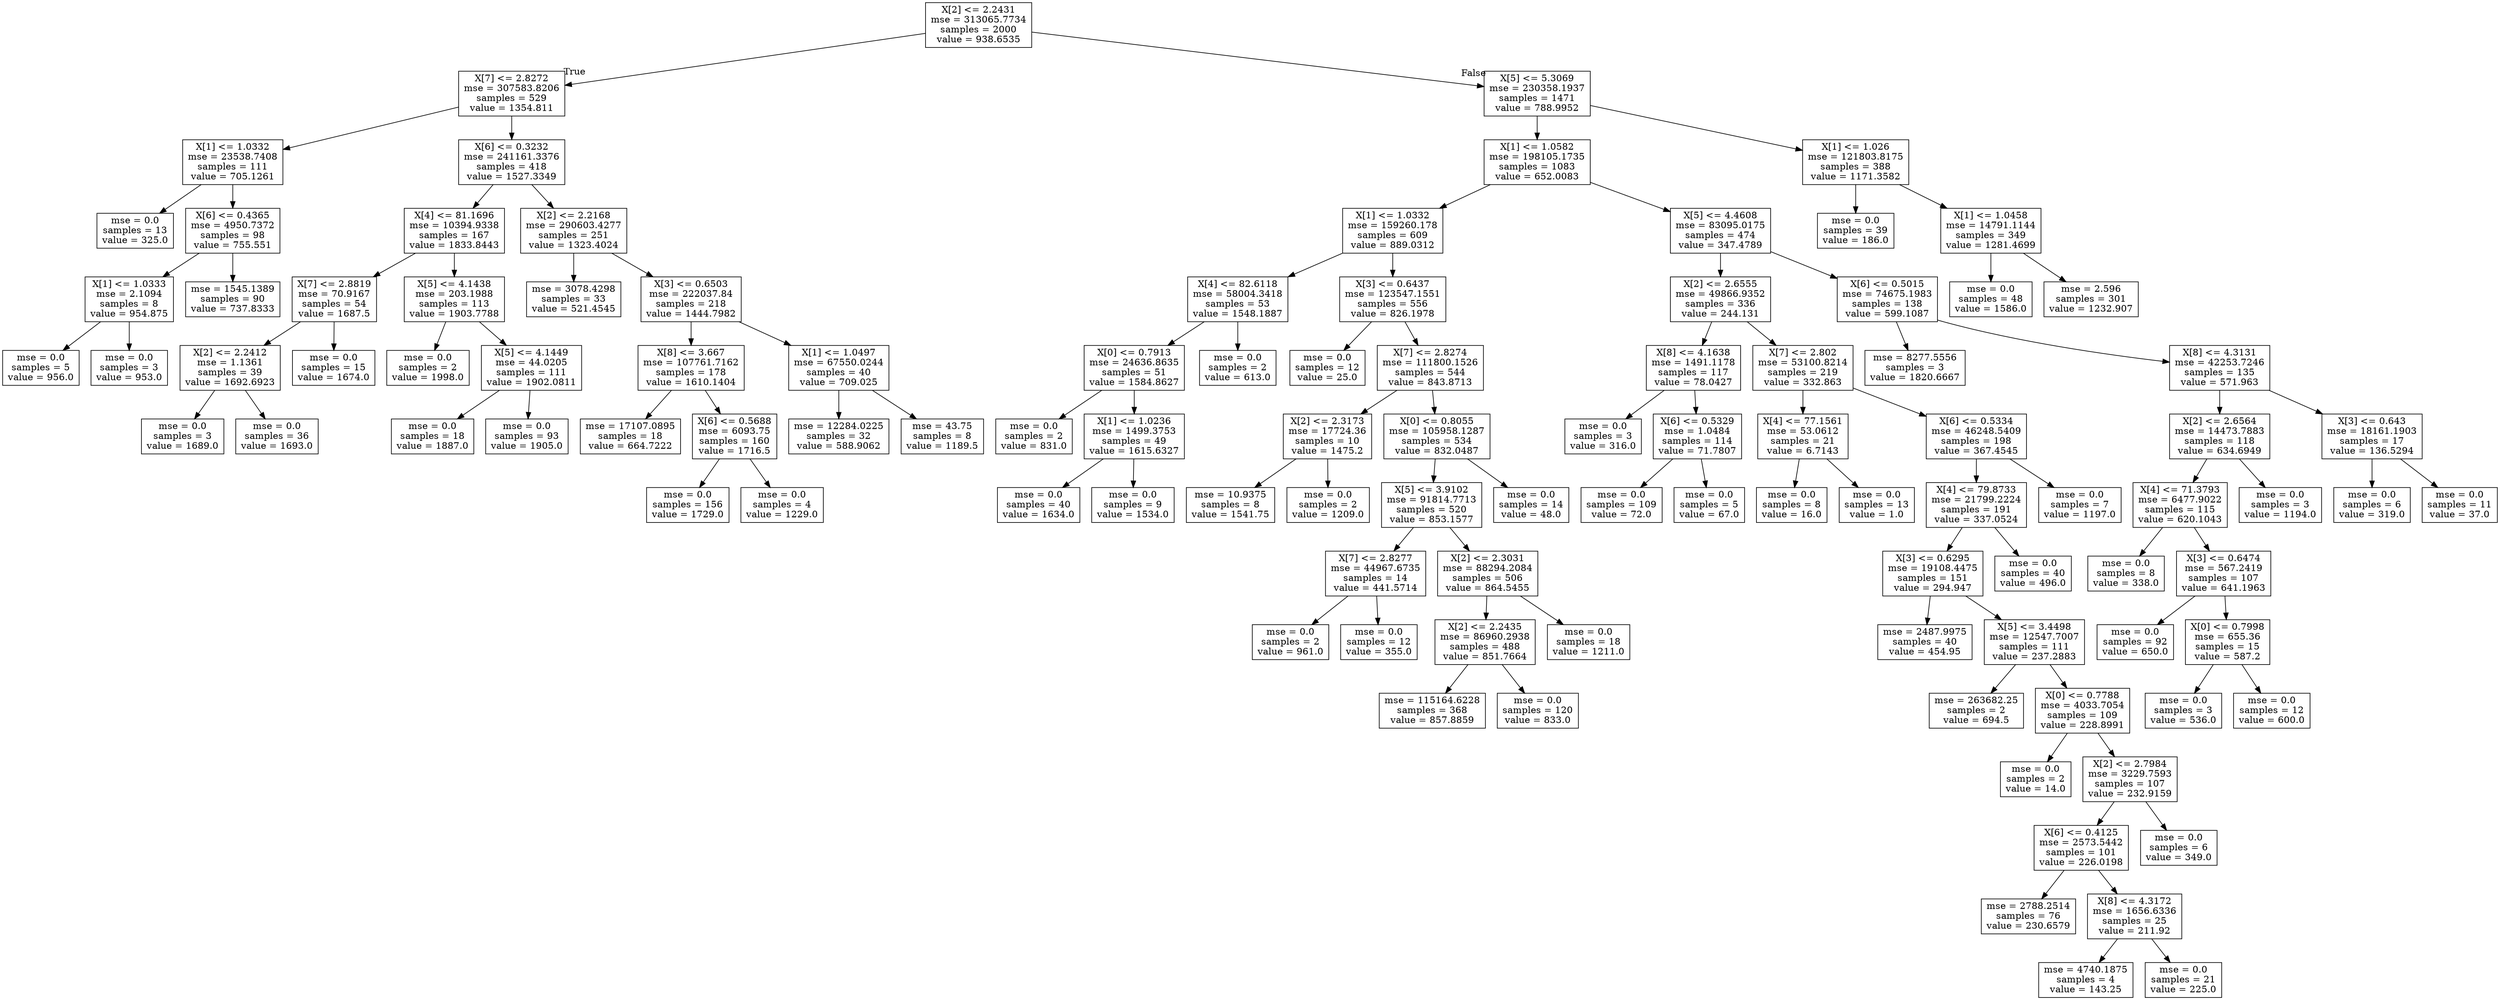 digraph Tree {
node [shape=box] ;
0 [label="X[2] <= 2.2431\nmse = 313065.7734\nsamples = 2000\nvalue = 938.6535"] ;
1 [label="X[7] <= 2.8272\nmse = 307583.8206\nsamples = 529\nvalue = 1354.811"] ;
0 -> 1 [labeldistance=2.5, labelangle=45, headlabel="True"] ;
2 [label="X[1] <= 1.0332\nmse = 23538.7408\nsamples = 111\nvalue = 705.1261"] ;
1 -> 2 ;
3 [label="mse = 0.0\nsamples = 13\nvalue = 325.0"] ;
2 -> 3 ;
4 [label="X[6] <= 0.4365\nmse = 4950.7372\nsamples = 98\nvalue = 755.551"] ;
2 -> 4 ;
5 [label="X[1] <= 1.0333\nmse = 2.1094\nsamples = 8\nvalue = 954.875"] ;
4 -> 5 ;
6 [label="mse = 0.0\nsamples = 5\nvalue = 956.0"] ;
5 -> 6 ;
7 [label="mse = 0.0\nsamples = 3\nvalue = 953.0"] ;
5 -> 7 ;
8 [label="mse = 1545.1389\nsamples = 90\nvalue = 737.8333"] ;
4 -> 8 ;
9 [label="X[6] <= 0.3232\nmse = 241161.3376\nsamples = 418\nvalue = 1527.3349"] ;
1 -> 9 ;
10 [label="X[4] <= 81.1696\nmse = 10394.9338\nsamples = 167\nvalue = 1833.8443"] ;
9 -> 10 ;
11 [label="X[7] <= 2.8819\nmse = 70.9167\nsamples = 54\nvalue = 1687.5"] ;
10 -> 11 ;
12 [label="X[2] <= 2.2412\nmse = 1.1361\nsamples = 39\nvalue = 1692.6923"] ;
11 -> 12 ;
13 [label="mse = 0.0\nsamples = 3\nvalue = 1689.0"] ;
12 -> 13 ;
14 [label="mse = 0.0\nsamples = 36\nvalue = 1693.0"] ;
12 -> 14 ;
15 [label="mse = 0.0\nsamples = 15\nvalue = 1674.0"] ;
11 -> 15 ;
16 [label="X[5] <= 4.1438\nmse = 203.1988\nsamples = 113\nvalue = 1903.7788"] ;
10 -> 16 ;
17 [label="mse = 0.0\nsamples = 2\nvalue = 1998.0"] ;
16 -> 17 ;
18 [label="X[5] <= 4.1449\nmse = 44.0205\nsamples = 111\nvalue = 1902.0811"] ;
16 -> 18 ;
19 [label="mse = 0.0\nsamples = 18\nvalue = 1887.0"] ;
18 -> 19 ;
20 [label="mse = 0.0\nsamples = 93\nvalue = 1905.0"] ;
18 -> 20 ;
21 [label="X[2] <= 2.2168\nmse = 290603.4277\nsamples = 251\nvalue = 1323.4024"] ;
9 -> 21 ;
22 [label="mse = 3078.4298\nsamples = 33\nvalue = 521.4545"] ;
21 -> 22 ;
23 [label="X[3] <= 0.6503\nmse = 222037.84\nsamples = 218\nvalue = 1444.7982"] ;
21 -> 23 ;
24 [label="X[8] <= 3.667\nmse = 107761.7162\nsamples = 178\nvalue = 1610.1404"] ;
23 -> 24 ;
25 [label="mse = 17107.0895\nsamples = 18\nvalue = 664.7222"] ;
24 -> 25 ;
26 [label="X[6] <= 0.5688\nmse = 6093.75\nsamples = 160\nvalue = 1716.5"] ;
24 -> 26 ;
27 [label="mse = 0.0\nsamples = 156\nvalue = 1729.0"] ;
26 -> 27 ;
28 [label="mse = 0.0\nsamples = 4\nvalue = 1229.0"] ;
26 -> 28 ;
29 [label="X[1] <= 1.0497\nmse = 67550.0244\nsamples = 40\nvalue = 709.025"] ;
23 -> 29 ;
30 [label="mse = 12284.0225\nsamples = 32\nvalue = 588.9062"] ;
29 -> 30 ;
31 [label="mse = 43.75\nsamples = 8\nvalue = 1189.5"] ;
29 -> 31 ;
32 [label="X[5] <= 5.3069\nmse = 230358.1937\nsamples = 1471\nvalue = 788.9952"] ;
0 -> 32 [labeldistance=2.5, labelangle=-45, headlabel="False"] ;
33 [label="X[1] <= 1.0582\nmse = 198105.1735\nsamples = 1083\nvalue = 652.0083"] ;
32 -> 33 ;
34 [label="X[1] <= 1.0332\nmse = 159260.178\nsamples = 609\nvalue = 889.0312"] ;
33 -> 34 ;
35 [label="X[4] <= 82.6118\nmse = 58004.3418\nsamples = 53\nvalue = 1548.1887"] ;
34 -> 35 ;
36 [label="X[0] <= 0.7913\nmse = 24636.8635\nsamples = 51\nvalue = 1584.8627"] ;
35 -> 36 ;
37 [label="mse = 0.0\nsamples = 2\nvalue = 831.0"] ;
36 -> 37 ;
38 [label="X[1] <= 1.0236\nmse = 1499.3753\nsamples = 49\nvalue = 1615.6327"] ;
36 -> 38 ;
39 [label="mse = 0.0\nsamples = 40\nvalue = 1634.0"] ;
38 -> 39 ;
40 [label="mse = 0.0\nsamples = 9\nvalue = 1534.0"] ;
38 -> 40 ;
41 [label="mse = 0.0\nsamples = 2\nvalue = 613.0"] ;
35 -> 41 ;
42 [label="X[3] <= 0.6437\nmse = 123547.1551\nsamples = 556\nvalue = 826.1978"] ;
34 -> 42 ;
43 [label="mse = 0.0\nsamples = 12\nvalue = 25.0"] ;
42 -> 43 ;
44 [label="X[7] <= 2.8274\nmse = 111800.1526\nsamples = 544\nvalue = 843.8713"] ;
42 -> 44 ;
45 [label="X[2] <= 2.3173\nmse = 17724.36\nsamples = 10\nvalue = 1475.2"] ;
44 -> 45 ;
46 [label="mse = 10.9375\nsamples = 8\nvalue = 1541.75"] ;
45 -> 46 ;
47 [label="mse = 0.0\nsamples = 2\nvalue = 1209.0"] ;
45 -> 47 ;
48 [label="X[0] <= 0.8055\nmse = 105958.1287\nsamples = 534\nvalue = 832.0487"] ;
44 -> 48 ;
49 [label="X[5] <= 3.9102\nmse = 91814.7713\nsamples = 520\nvalue = 853.1577"] ;
48 -> 49 ;
50 [label="X[7] <= 2.8277\nmse = 44967.6735\nsamples = 14\nvalue = 441.5714"] ;
49 -> 50 ;
51 [label="mse = 0.0\nsamples = 2\nvalue = 961.0"] ;
50 -> 51 ;
52 [label="mse = 0.0\nsamples = 12\nvalue = 355.0"] ;
50 -> 52 ;
53 [label="X[2] <= 2.3031\nmse = 88294.2084\nsamples = 506\nvalue = 864.5455"] ;
49 -> 53 ;
54 [label="X[2] <= 2.2435\nmse = 86960.2938\nsamples = 488\nvalue = 851.7664"] ;
53 -> 54 ;
55 [label="mse = 115164.6228\nsamples = 368\nvalue = 857.8859"] ;
54 -> 55 ;
56 [label="mse = 0.0\nsamples = 120\nvalue = 833.0"] ;
54 -> 56 ;
57 [label="mse = 0.0\nsamples = 18\nvalue = 1211.0"] ;
53 -> 57 ;
58 [label="mse = 0.0\nsamples = 14\nvalue = 48.0"] ;
48 -> 58 ;
59 [label="X[5] <= 4.4608\nmse = 83095.0175\nsamples = 474\nvalue = 347.4789"] ;
33 -> 59 ;
60 [label="X[2] <= 2.6555\nmse = 49866.9352\nsamples = 336\nvalue = 244.131"] ;
59 -> 60 ;
61 [label="X[8] <= 4.1638\nmse = 1491.1178\nsamples = 117\nvalue = 78.0427"] ;
60 -> 61 ;
62 [label="mse = 0.0\nsamples = 3\nvalue = 316.0"] ;
61 -> 62 ;
63 [label="X[6] <= 0.5329\nmse = 1.0484\nsamples = 114\nvalue = 71.7807"] ;
61 -> 63 ;
64 [label="mse = 0.0\nsamples = 109\nvalue = 72.0"] ;
63 -> 64 ;
65 [label="mse = 0.0\nsamples = 5\nvalue = 67.0"] ;
63 -> 65 ;
66 [label="X[7] <= 2.802\nmse = 53100.8214\nsamples = 219\nvalue = 332.863"] ;
60 -> 66 ;
67 [label="X[4] <= 77.1561\nmse = 53.0612\nsamples = 21\nvalue = 6.7143"] ;
66 -> 67 ;
68 [label="mse = 0.0\nsamples = 8\nvalue = 16.0"] ;
67 -> 68 ;
69 [label="mse = 0.0\nsamples = 13\nvalue = 1.0"] ;
67 -> 69 ;
70 [label="X[6] <= 0.5334\nmse = 46248.5409\nsamples = 198\nvalue = 367.4545"] ;
66 -> 70 ;
71 [label="X[4] <= 79.8733\nmse = 21799.2224\nsamples = 191\nvalue = 337.0524"] ;
70 -> 71 ;
72 [label="X[3] <= 0.6295\nmse = 19108.4475\nsamples = 151\nvalue = 294.947"] ;
71 -> 72 ;
73 [label="mse = 2487.9975\nsamples = 40\nvalue = 454.95"] ;
72 -> 73 ;
74 [label="X[5] <= 3.4498\nmse = 12547.7007\nsamples = 111\nvalue = 237.2883"] ;
72 -> 74 ;
75 [label="mse = 263682.25\nsamples = 2\nvalue = 694.5"] ;
74 -> 75 ;
76 [label="X[0] <= 0.7788\nmse = 4033.7054\nsamples = 109\nvalue = 228.8991"] ;
74 -> 76 ;
77 [label="mse = 0.0\nsamples = 2\nvalue = 14.0"] ;
76 -> 77 ;
78 [label="X[2] <= 2.7984\nmse = 3229.7593\nsamples = 107\nvalue = 232.9159"] ;
76 -> 78 ;
79 [label="X[6] <= 0.4125\nmse = 2573.5442\nsamples = 101\nvalue = 226.0198"] ;
78 -> 79 ;
80 [label="mse = 2788.2514\nsamples = 76\nvalue = 230.6579"] ;
79 -> 80 ;
81 [label="X[8] <= 4.3172\nmse = 1656.6336\nsamples = 25\nvalue = 211.92"] ;
79 -> 81 ;
82 [label="mse = 4740.1875\nsamples = 4\nvalue = 143.25"] ;
81 -> 82 ;
83 [label="mse = 0.0\nsamples = 21\nvalue = 225.0"] ;
81 -> 83 ;
84 [label="mse = 0.0\nsamples = 6\nvalue = 349.0"] ;
78 -> 84 ;
85 [label="mse = 0.0\nsamples = 40\nvalue = 496.0"] ;
71 -> 85 ;
86 [label="mse = 0.0\nsamples = 7\nvalue = 1197.0"] ;
70 -> 86 ;
87 [label="X[6] <= 0.5015\nmse = 74675.1983\nsamples = 138\nvalue = 599.1087"] ;
59 -> 87 ;
88 [label="mse = 8277.5556\nsamples = 3\nvalue = 1820.6667"] ;
87 -> 88 ;
89 [label="X[8] <= 4.3131\nmse = 42253.7246\nsamples = 135\nvalue = 571.963"] ;
87 -> 89 ;
90 [label="X[2] <= 2.6564\nmse = 14473.7883\nsamples = 118\nvalue = 634.6949"] ;
89 -> 90 ;
91 [label="X[4] <= 71.3793\nmse = 6477.9022\nsamples = 115\nvalue = 620.1043"] ;
90 -> 91 ;
92 [label="mse = 0.0\nsamples = 8\nvalue = 338.0"] ;
91 -> 92 ;
93 [label="X[3] <= 0.6474\nmse = 567.2419\nsamples = 107\nvalue = 641.1963"] ;
91 -> 93 ;
94 [label="mse = 0.0\nsamples = 92\nvalue = 650.0"] ;
93 -> 94 ;
95 [label="X[0] <= 0.7998\nmse = 655.36\nsamples = 15\nvalue = 587.2"] ;
93 -> 95 ;
96 [label="mse = 0.0\nsamples = 3\nvalue = 536.0"] ;
95 -> 96 ;
97 [label="mse = 0.0\nsamples = 12\nvalue = 600.0"] ;
95 -> 97 ;
98 [label="mse = 0.0\nsamples = 3\nvalue = 1194.0"] ;
90 -> 98 ;
99 [label="X[3] <= 0.643\nmse = 18161.1903\nsamples = 17\nvalue = 136.5294"] ;
89 -> 99 ;
100 [label="mse = 0.0\nsamples = 6\nvalue = 319.0"] ;
99 -> 100 ;
101 [label="mse = 0.0\nsamples = 11\nvalue = 37.0"] ;
99 -> 101 ;
102 [label="X[1] <= 1.026\nmse = 121803.8175\nsamples = 388\nvalue = 1171.3582"] ;
32 -> 102 ;
103 [label="mse = 0.0\nsamples = 39\nvalue = 186.0"] ;
102 -> 103 ;
104 [label="X[1] <= 1.0458\nmse = 14791.1144\nsamples = 349\nvalue = 1281.4699"] ;
102 -> 104 ;
105 [label="mse = 0.0\nsamples = 48\nvalue = 1586.0"] ;
104 -> 105 ;
106 [label="mse = 2.596\nsamples = 301\nvalue = 1232.907"] ;
104 -> 106 ;
}